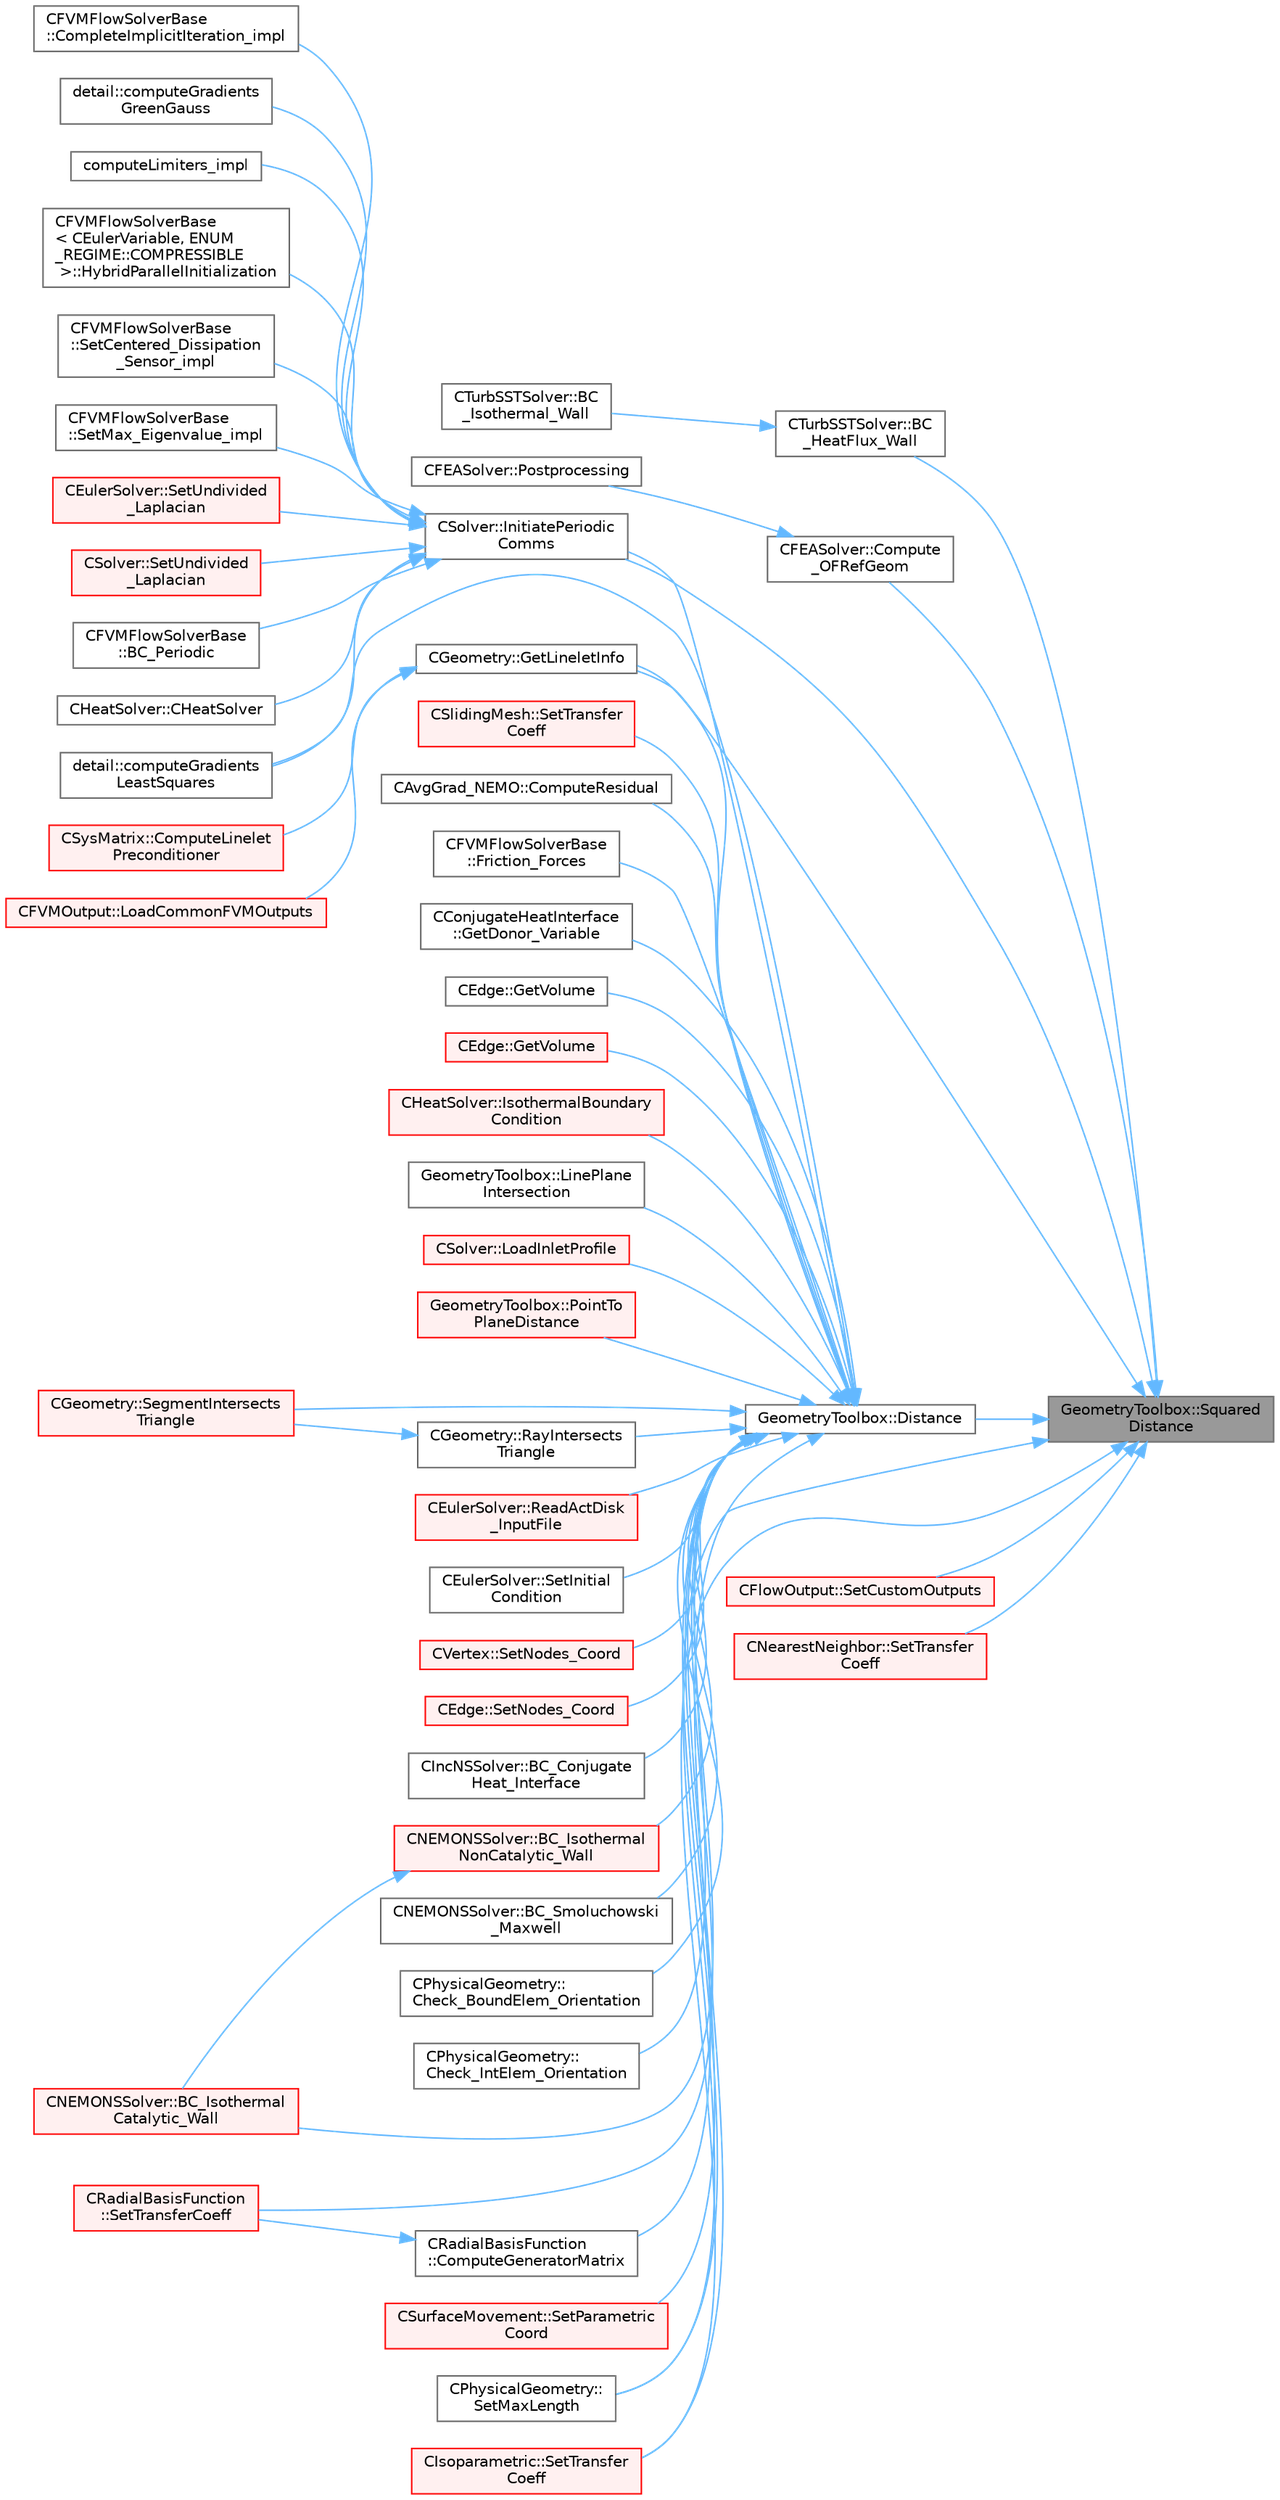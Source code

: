 digraph "GeometryToolbox::SquaredDistance"
{
 // LATEX_PDF_SIZE
  bgcolor="transparent";
  edge [fontname=Helvetica,fontsize=10,labelfontname=Helvetica,labelfontsize=10];
  node [fontname=Helvetica,fontsize=10,shape=box,height=0.2,width=0.4];
  rankdir="RL";
  Node1 [id="Node000001",label="GeometryToolbox::Squared\lDistance",height=0.2,width=0.4,color="gray40", fillcolor="grey60", style="filled", fontcolor="black",tooltip=" "];
  Node1 -> Node2 [id="edge1_Node000001_Node000002",dir="back",color="steelblue1",style="solid",tooltip=" "];
  Node2 [id="Node000002",label="CTurbSSTSolver::BC\l_HeatFlux_Wall",height=0.2,width=0.4,color="grey40", fillcolor="white", style="filled",URL="$classCTurbSSTSolver.html#ab12b85db2fa0f335bd94732bd450a3c7",tooltip="Impose the Navier-Stokes wall boundary condition."];
  Node2 -> Node3 [id="edge2_Node000002_Node000003",dir="back",color="steelblue1",style="solid",tooltip=" "];
  Node3 [id="Node000003",label="CTurbSSTSolver::BC\l_Isothermal_Wall",height=0.2,width=0.4,color="grey40", fillcolor="white", style="filled",URL="$classCTurbSSTSolver.html#aacdfb401c6637c3e4e99b335b5859384",tooltip="Impose the Navier-Stokes wall boundary condition."];
  Node1 -> Node4 [id="edge3_Node000001_Node000004",dir="back",color="steelblue1",style="solid",tooltip=" "];
  Node4 [id="Node000004",label="CFEASolver::Compute\l_OFRefGeom",height=0.2,width=0.4,color="grey40", fillcolor="white", style="filled",URL="$classCFEASolver.html#a19e9ecb594a92b0423fe5bd76977733f",tooltip="Compute the objective function for a reference geometry."];
  Node4 -> Node5 [id="edge4_Node000004_Node000005",dir="back",color="steelblue1",style="solid",tooltip=" "];
  Node5 [id="Node000005",label="CFEASolver::Postprocessing",height=0.2,width=0.4,color="grey40", fillcolor="white", style="filled",URL="$classCFEASolver.html#ab4fa9086b598c5778c9c0403a5626d1b",tooltip="Postprocessing."];
  Node1 -> Node6 [id="edge5_Node000001_Node000006",dir="back",color="steelblue1",style="solid",tooltip=" "];
  Node6 [id="Node000006",label="GeometryToolbox::Distance",height=0.2,width=0.4,color="grey40", fillcolor="white", style="filled",URL="$group__GeometryToolbox.html#ga600fb4ee993ae4c3b985082d51994881",tooltip=" "];
  Node6 -> Node7 [id="edge6_Node000006_Node000007",dir="back",color="steelblue1",style="solid",tooltip=" "];
  Node7 [id="Node000007",label="CIncNSSolver::BC_Conjugate\lHeat_Interface",height=0.2,width=0.4,color="grey40", fillcolor="white", style="filled",URL="$classCIncNSSolver.html#a20df3bf692b483420474f500c981584f",tooltip="Impose the (received) conjugate heat variables."];
  Node6 -> Node8 [id="edge7_Node000006_Node000008",dir="back",color="steelblue1",style="solid",tooltip=" "];
  Node8 [id="Node000008",label="CNEMONSSolver::BC_Isothermal\lCatalytic_Wall",height=0.2,width=0.4,color="red", fillcolor="#FFF0F0", style="filled",URL="$classCNEMONSSolver.html#ae3d2c5f1c94cb3d01b7f351ce3105f31",tooltip="Impose the Navier-Stokes boundary condition (strong)."];
  Node6 -> Node10 [id="edge8_Node000006_Node000010",dir="back",color="steelblue1",style="solid",tooltip=" "];
  Node10 [id="Node000010",label="CNEMONSSolver::BC_Isothermal\lNonCatalytic_Wall",height=0.2,width=0.4,color="red", fillcolor="#FFF0F0", style="filled",URL="$classCNEMONSSolver.html#a1c4746b9e1e0c7232f1bd06535c22b14",tooltip="Impose the Navier-Stokes boundary condition (strong)."];
  Node10 -> Node8 [id="edge9_Node000010_Node000008",dir="back",color="steelblue1",style="solid",tooltip=" "];
  Node6 -> Node11 [id="edge10_Node000006_Node000011",dir="back",color="steelblue1",style="solid",tooltip=" "];
  Node11 [id="Node000011",label="CNEMONSSolver::BC_Smoluchowski\l_Maxwell",height=0.2,width=0.4,color="grey40", fillcolor="white", style="filled",URL="$classCNEMONSSolver.html#aa32b1221a071e0ecd2de381615b8adca",tooltip="Impose the Navier-Stokes boundary condition (strong)."];
  Node6 -> Node12 [id="edge11_Node000006_Node000012",dir="back",color="steelblue1",style="solid",tooltip=" "];
  Node12 [id="Node000012",label="CPhysicalGeometry::\lCheck_BoundElem_Orientation",height=0.2,width=0.4,color="grey40", fillcolor="white", style="filled",URL="$classCPhysicalGeometry.html#a9d362c5d1caf1ed6ca75770185464873",tooltip="Check the volume element orientation."];
  Node6 -> Node13 [id="edge12_Node000006_Node000013",dir="back",color="steelblue1",style="solid",tooltip=" "];
  Node13 [id="Node000013",label="CPhysicalGeometry::\lCheck_IntElem_Orientation",height=0.2,width=0.4,color="grey40", fillcolor="white", style="filled",URL="$classCPhysicalGeometry.html#a8d4cd9d60573e8a9486d07c7b12c90a3",tooltip="Check the volume element orientation."];
  Node6 -> Node14 [id="edge13_Node000006_Node000014",dir="back",color="steelblue1",style="solid",tooltip=" "];
  Node14 [id="Node000014",label="CRadialBasisFunction\l::ComputeGeneratorMatrix",height=0.2,width=0.4,color="grey40", fillcolor="white", style="filled",URL="$classCRadialBasisFunction.html#a2af4b57e0f1738a776fdcdcf1be79bf9",tooltip="Compute the RBF \"generator\" matrix with or without polynomial terms."];
  Node14 -> Node15 [id="edge14_Node000014_Node000015",dir="back",color="steelblue1",style="solid",tooltip=" "];
  Node15 [id="Node000015",label="CRadialBasisFunction\l::SetTransferCoeff",height=0.2,width=0.4,color="red", fillcolor="#FFF0F0", style="filled",URL="$classCRadialBasisFunction.html#a844247f08e8b5e91bbe6e08dd3830fea",tooltip="Set up transfer matrix defining relation between two meshes."];
  Node6 -> Node17 [id="edge15_Node000006_Node000017",dir="back",color="steelblue1",style="solid",tooltip=" "];
  Node17 [id="Node000017",label="detail::computeGradients\lLeastSquares",height=0.2,width=0.4,color="grey40", fillcolor="white", style="filled",URL="$group__FvmAlgos.html#ga186a32bf8b211a50432fe55a6a608c21",tooltip="Compute the gradient of a field using inverse-distance-weighted or unweighted Least-Squares approxima..."];
  Node6 -> Node18 [id="edge16_Node000006_Node000018",dir="back",color="steelblue1",style="solid",tooltip=" "];
  Node18 [id="Node000018",label="CAvgGrad_NEMO::ComputeResidual",height=0.2,width=0.4,color="grey40", fillcolor="white", style="filled",URL="$classCAvgGrad__NEMO.html#a5095f559a521ac219d97b1d23ec79d71",tooltip="Compute the viscous flow residual using an average of gradients."];
  Node6 -> Node19 [id="edge17_Node000006_Node000019",dir="back",color="steelblue1",style="solid",tooltip=" "];
  Node19 [id="Node000019",label="CFVMFlowSolverBase\l::Friction_Forces",height=0.2,width=0.4,color="grey40", fillcolor="white", style="filled",URL="$classCFVMFlowSolverBase.html#af46a894bd89c2367215f64fa7ea7d02d",tooltip="Compute the viscous forces and all the addimensional coefficients."];
  Node6 -> Node20 [id="edge18_Node000006_Node000020",dir="back",color="steelblue1",style="solid",tooltip=" "];
  Node20 [id="Node000020",label="CConjugateHeatInterface\l::GetDonor_Variable",height=0.2,width=0.4,color="grey40", fillcolor="white", style="filled",URL="$classCConjugateHeatInterface.html#a11264c7dda7df147258e1ee89b315ea8",tooltip="Retrieve the variable that will be sent from donor mesh to target mesh."];
  Node6 -> Node21 [id="edge19_Node000006_Node000021",dir="back",color="steelblue1",style="solid",tooltip=" "];
  Node21 [id="Node000021",label="CGeometry::GetLineletInfo",height=0.2,width=0.4,color="grey40", fillcolor="white", style="filled",URL="$classCGeometry.html#ae1e8531f66b9d9fa0d87eae099130df3",tooltip="Get the linelet definition, this function computes the linelets if that has not been done yet."];
  Node21 -> Node22 [id="edge20_Node000021_Node000022",dir="back",color="steelblue1",style="solid",tooltip=" "];
  Node22 [id="Node000022",label="CSysMatrix::ComputeLinelet\lPreconditioner",height=0.2,width=0.4,color="red", fillcolor="#FFF0F0", style="filled",URL="$classCSysMatrix.html#a0b1aca3806964da984c4fefe61cf2c64",tooltip="Multiply CSysVector by the preconditioner."];
  Node21 -> Node24 [id="edge21_Node000021_Node000024",dir="back",color="steelblue1",style="solid",tooltip=" "];
  Node24 [id="Node000024",label="CFVMOutput::LoadCommonFVMOutputs",height=0.2,width=0.4,color="red", fillcolor="#FFF0F0", style="filled",URL="$classCFVMOutput.html#a5375edccdb847e5e4b03dc742c9c4d9e",tooltip="Load common FVM outputs."];
  Node6 -> Node29 [id="edge22_Node000006_Node000029",dir="back",color="steelblue1",style="solid",tooltip=" "];
  Node29 [id="Node000029",label="CEdge::GetVolume",height=0.2,width=0.4,color="grey40", fillcolor="white", style="filled",URL="$classCEdge.html#af122331790d3276fa89583465b70d716",tooltip="Compute the volume associated with an edge (2D version)."];
  Node6 -> Node30 [id="edge23_Node000006_Node000030",dir="back",color="steelblue1",style="solid",tooltip=" "];
  Node30 [id="Node000030",label="CEdge::GetVolume",height=0.2,width=0.4,color="red", fillcolor="#FFF0F0", style="filled",URL="$classCEdge.html#a9b0ddab1700678d8690d59c9c07b8fc0",tooltip="Compute the volume associated with an edge (3D version)."];
  Node6 -> Node33 [id="edge24_Node000006_Node000033",dir="back",color="steelblue1",style="solid",tooltip=" "];
  Node33 [id="Node000033",label="CSolver::InitiatePeriodic\lComms",height=0.2,width=0.4,color="grey40", fillcolor="white", style="filled",URL="$classCSolver.html#a1a6e3eee698f471925178d422a0c3724",tooltip="Routine to load a solver quantity into the data structures for MPI periodic communication and to laun..."];
  Node33 -> Node34 [id="edge25_Node000033_Node000034",dir="back",color="steelblue1",style="solid",tooltip=" "];
  Node34 [id="Node000034",label="CFVMFlowSolverBase\l::BC_Periodic",height=0.2,width=0.4,color="grey40", fillcolor="white", style="filled",URL="$classCFVMFlowSolverBase.html#a24ebe4d462bbef07ec992c8c4d3e3aa3",tooltip="Impose a periodic boundary condition by summing contributions from the complete control volume."];
  Node33 -> Node35 [id="edge26_Node000033_Node000035",dir="back",color="steelblue1",style="solid",tooltip=" "];
  Node35 [id="Node000035",label="CHeatSolver::CHeatSolver",height=0.2,width=0.4,color="grey40", fillcolor="white", style="filled",URL="$classCHeatSolver.html#a89c9ece2b98a950e53f4ee9482968186",tooltip="Constructor of the class."];
  Node33 -> Node36 [id="edge27_Node000033_Node000036",dir="back",color="steelblue1",style="solid",tooltip=" "];
  Node36 [id="Node000036",label="CFVMFlowSolverBase\l::CompleteImplicitIteration_impl",height=0.2,width=0.4,color="grey40", fillcolor="white", style="filled",URL="$classCFVMFlowSolverBase.html#a3eb0fbabf1ce42ccc0fe626473800e09",tooltip="Generic implementation to complete an implicit iteration, i.e. update the solution."];
  Node33 -> Node37 [id="edge28_Node000033_Node000037",dir="back",color="steelblue1",style="solid",tooltip=" "];
  Node37 [id="Node000037",label="detail::computeGradients\lGreenGauss",height=0.2,width=0.4,color="grey40", fillcolor="white", style="filled",URL="$group__FvmAlgos.html#ga031dfb21c1777c986ae93d716ec4568b",tooltip="Compute the gradient of a field using the Green-Gauss theorem."];
  Node33 -> Node17 [id="edge29_Node000033_Node000017",dir="back",color="steelblue1",style="solid",tooltip=" "];
  Node33 -> Node38 [id="edge30_Node000033_Node000038",dir="back",color="steelblue1",style="solid",tooltip=" "];
  Node38 [id="Node000038",label="computeLimiters_impl",height=0.2,width=0.4,color="grey40", fillcolor="white", style="filled",URL="$group__FvmAlgos.html#ga4639562695f9dc19f098e6d00fcacde1",tooltip="Generic limiter computation for methods based on one limiter value per point (as opposed to one per e..."];
  Node33 -> Node39 [id="edge31_Node000033_Node000039",dir="back",color="steelblue1",style="solid",tooltip=" "];
  Node39 [id="Node000039",label="CFVMFlowSolverBase\l\< CEulerVariable, ENUM\l_REGIME::COMPRESSIBLE\l \>::HybridParallelInitialization",height=0.2,width=0.4,color="grey40", fillcolor="white", style="filled",URL="$classCFVMFlowSolverBase.html#add3f32c09f3bb0032ed4cc4144ec8b10",tooltip="Initialize thread parallel variables."];
  Node33 -> Node40 [id="edge32_Node000033_Node000040",dir="back",color="steelblue1",style="solid",tooltip=" "];
  Node40 [id="Node000040",label="CFVMFlowSolverBase\l::SetCentered_Dissipation\l_Sensor_impl",height=0.2,width=0.4,color="grey40", fillcolor="white", style="filled",URL="$classCFVMFlowSolverBase.html#afb9ed896e3882658d23042a5ee15c9d2",tooltip="Compute the dissipation sensor for centered schemes."];
  Node33 -> Node41 [id="edge33_Node000033_Node000041",dir="back",color="steelblue1",style="solid",tooltip=" "];
  Node41 [id="Node000041",label="CFVMFlowSolverBase\l::SetMax_Eigenvalue_impl",height=0.2,width=0.4,color="grey40", fillcolor="white", style="filled",URL="$classCFVMFlowSolverBase.html#adc3a96a8ca25902058864c18b533192d",tooltip="Compute the max eigenvalue, gemeric implementation."];
  Node33 -> Node42 [id="edge34_Node000033_Node000042",dir="back",color="steelblue1",style="solid",tooltip=" "];
  Node42 [id="Node000042",label="CEulerSolver::SetUndivided\l_Laplacian",height=0.2,width=0.4,color="red", fillcolor="#FFF0F0", style="filled",URL="$classCEulerSolver.html#a82314e58faf4d98a5f3733f43d64de92",tooltip="Compute the undivided laplacian for the solution."];
  Node33 -> Node46 [id="edge35_Node000033_Node000046",dir="back",color="steelblue1",style="solid",tooltip=" "];
  Node46 [id="Node000046",label="CSolver::SetUndivided\l_Laplacian",height=0.2,width=0.4,color="red", fillcolor="#FFF0F0", style="filled",URL="$classCSolver.html#ae9fa6bf0e3ef0dff07dd85e0a87eef4d",tooltip="Compute the undivided laplacian for the solution variables."];
  Node6 -> Node52 [id="edge36_Node000006_Node000052",dir="back",color="steelblue1",style="solid",tooltip=" "];
  Node52 [id="Node000052",label="CHeatSolver::IsothermalBoundary\lCondition",height=0.2,width=0.4,color="red", fillcolor="#FFF0F0", style="filled",URL="$classCHeatSolver.html#ade1b4d48e5d222e56d7c0d556f8a9cd6",tooltip="Applies an isothermal condition to a vertex of a marker."];
  Node6 -> Node55 [id="edge37_Node000006_Node000055",dir="back",color="steelblue1",style="solid",tooltip=" "];
  Node55 [id="Node000055",label="GeometryToolbox::LinePlane\lIntersection",height=0.2,width=0.4,color="grey40", fillcolor="white", style="filled",URL="$group__GeometryToolbox.html#gaed183b4e36658d20d0f8090f2c748af8",tooltip="Compute the coordinate (c) where the line defined by coordinate l0 and direction d intersects the pla..."];
  Node6 -> Node56 [id="edge38_Node000006_Node000056",dir="back",color="steelblue1",style="solid",tooltip=" "];
  Node56 [id="Node000056",label="CSolver::LoadInletProfile",height=0.2,width=0.4,color="red", fillcolor="#FFF0F0", style="filled",URL="$classCSolver.html#aa6d85b1177b7acacfbf083e8c58da55c",tooltip="Load a inlet profile data from file into a particular solver."];
  Node6 -> Node60 [id="edge39_Node000006_Node000060",dir="back",color="steelblue1",style="solid",tooltip=" "];
  Node60 [id="Node000060",label="GeometryToolbox::PointTo\lPlaneDistance",height=0.2,width=0.4,color="red", fillcolor="#FFF0F0", style="filled",URL="$group__GeometryToolbox.html#ga0b545394f73507bf335bfdc045f96b37",tooltip="Signed distance from a point to a plane defined by 3 coordinates."];
  Node6 -> Node73 [id="edge40_Node000006_Node000073",dir="back",color="steelblue1",style="solid",tooltip=" "];
  Node73 [id="Node000073",label="CGeometry::RayIntersects\lTriangle",height=0.2,width=0.4,color="grey40", fillcolor="white", style="filled",URL="$classCGeometry.html#ab1d2271edeeba00741602b08280cb773",tooltip="Ray Intersects Triangle (Moller and Trumbore algorithm)"];
  Node73 -> Node74 [id="edge41_Node000073_Node000074",dir="back",color="steelblue1",style="solid",tooltip=" "];
  Node74 [id="Node000074",label="CGeometry::SegmentIntersects\lTriangle",height=0.2,width=0.4,color="red", fillcolor="#FFF0F0", style="filled",URL="$classCGeometry.html#ab9294f88c04c2e2829905f4f7bf21094",tooltip="Segment Intersects Triangle."];
  Node6 -> Node78 [id="edge42_Node000006_Node000078",dir="back",color="steelblue1",style="solid",tooltip=" "];
  Node78 [id="Node000078",label="CEulerSolver::ReadActDisk\l_InputFile",height=0.2,width=0.4,color="red", fillcolor="#FFF0F0", style="filled",URL="$classCEulerSolver.html#a53ff3a768a2f32a32b7c6c77bcacfec6",tooltip="Read the actuator disk input file for the VARIABLE_LOAD type."];
  Node6 -> Node74 [id="edge43_Node000006_Node000074",dir="back",color="steelblue1",style="solid",tooltip=" "];
  Node6 -> Node80 [id="edge44_Node000006_Node000080",dir="back",color="steelblue1",style="solid",tooltip=" "];
  Node80 [id="Node000080",label="CEulerSolver::SetInitial\lCondition",height=0.2,width=0.4,color="grey40", fillcolor="white", style="filled",URL="$classCEulerSolver.html#ad2e701dc22e44bd36cf64102ab1b335f",tooltip="Set the initial condition for the Euler Equations."];
  Node6 -> Node81 [id="edge45_Node000006_Node000081",dir="back",color="steelblue1",style="solid",tooltip=" "];
  Node81 [id="Node000081",label="CPhysicalGeometry::\lSetMaxLength",height=0.2,width=0.4,color="grey40", fillcolor="white", style="filled",URL="$classCPhysicalGeometry.html#ad7c08b67e40f383f1d86439adec70854",tooltip="Set the maximum cell-center to cell-center distance for CVs."];
  Node6 -> Node82 [id="edge46_Node000006_Node000082",dir="back",color="steelblue1",style="solid",tooltip=" "];
  Node82 [id="Node000082",label="CVertex::SetNodes_Coord",height=0.2,width=0.4,color="red", fillcolor="#FFF0F0", style="filled",URL="$classCVertex.html#ad2bd909674b864a30e2b090b814b0372",tooltip="Set the face that correspond to a vertex."];
  Node6 -> Node84 [id="edge47_Node000006_Node000084",dir="back",color="steelblue1",style="solid",tooltip=" "];
  Node84 [id="Node000084",label="CEdge::SetNodes_Coord",height=0.2,width=0.4,color="red", fillcolor="#FFF0F0", style="filled",URL="$classCEdge.html#a274d89921525e3b3eb06ab3c21438f19",tooltip="Set the face that corresponds to an edge (3D version)."];
  Node6 -> Node62 [id="edge48_Node000006_Node000062",dir="back",color="steelblue1",style="solid",tooltip=" "];
  Node62 [id="Node000062",label="CSurfaceMovement::SetParametric\lCoord",height=0.2,width=0.4,color="red", fillcolor="#FFF0F0", style="filled",URL="$classCSurfaceMovement.html#aba4574819df11175b382e0e765ec2f92",tooltip="Compute the parametric coordinates of a grid point using a point inversion strategy in the free form ..."];
  Node6 -> Node85 [id="edge49_Node000006_Node000085",dir="back",color="steelblue1",style="solid",tooltip=" "];
  Node85 [id="Node000085",label="CIsoparametric::SetTransfer\lCoeff",height=0.2,width=0.4,color="red", fillcolor="#FFF0F0", style="filled",URL="$classCIsoparametric.html#a49aa2bab50cc3150fd09d95710bfbf05",tooltip="Set up transfer matrix defining relation between two meshes."];
  Node6 -> Node15 [id="edge50_Node000006_Node000015",dir="back",color="steelblue1",style="solid",tooltip=" "];
  Node6 -> Node87 [id="edge51_Node000006_Node000087",dir="back",color="steelblue1",style="solid",tooltip=" "];
  Node87 [id="Node000087",label="CSlidingMesh::SetTransfer\lCoeff",height=0.2,width=0.4,color="red", fillcolor="#FFF0F0", style="filled",URL="$classCSlidingMesh.html#aec570f613665a8457a9f092e62ac62de",tooltip="Set up transfer matrix defining relation between two meshes."];
  Node1 -> Node21 [id="edge52_Node000001_Node000021",dir="back",color="steelblue1",style="solid",tooltip=" "];
  Node1 -> Node33 [id="edge53_Node000001_Node000033",dir="back",color="steelblue1",style="solid",tooltip=" "];
  Node1 -> Node89 [id="edge54_Node000001_Node000089",dir="back",color="steelblue1",style="solid",tooltip=" "];
  Node89 [id="Node000089",label="CFlowOutput::SetCustomOutputs",height=0.2,width=0.4,color="red", fillcolor="#FFF0F0", style="filled",URL="$classCFlowOutput.html#a2f101e402b711b0692b1aa82e018e7c1",tooltip="Compute the custom outputs."];
  Node1 -> Node81 [id="edge55_Node000001_Node000081",dir="back",color="steelblue1",style="solid",tooltip=" "];
  Node1 -> Node85 [id="edge56_Node000001_Node000085",dir="back",color="steelblue1",style="solid",tooltip=" "];
  Node1 -> Node93 [id="edge57_Node000001_Node000093",dir="back",color="steelblue1",style="solid",tooltip=" "];
  Node93 [id="Node000093",label="CNearestNeighbor::SetTransfer\lCoeff",height=0.2,width=0.4,color="red", fillcolor="#FFF0F0", style="filled",URL="$classCNearestNeighbor.html#aad385224aa3e0421de2b3dabe9c7a75f",tooltip="Set up transfer matrix defining relation between two meshes."];
}
